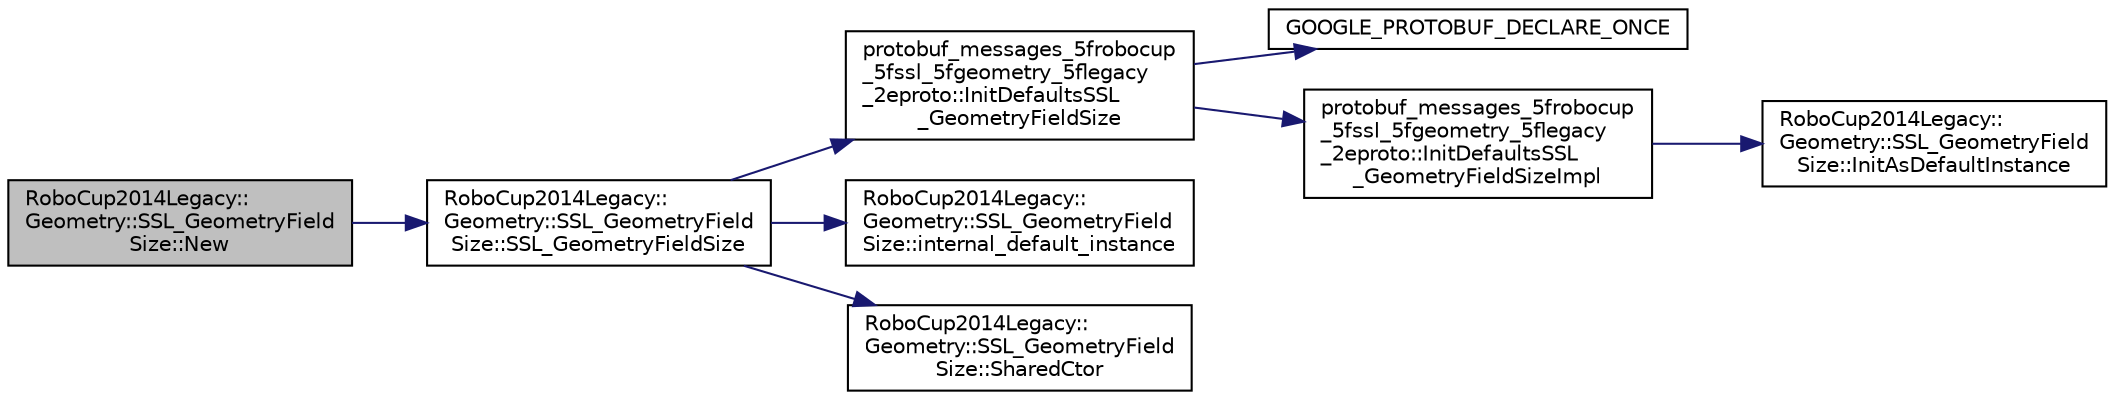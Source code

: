 digraph "RoboCup2014Legacy::Geometry::SSL_GeometryFieldSize::New"
{
 // INTERACTIVE_SVG=YES
  edge [fontname="Helvetica",fontsize="10",labelfontname="Helvetica",labelfontsize="10"];
  node [fontname="Helvetica",fontsize="10",shape=record];
  rankdir="LR";
  Node1 [label="RoboCup2014Legacy::\lGeometry::SSL_GeometryField\lSize::New",height=0.2,width=0.4,color="black", fillcolor="grey75", style="filled", fontcolor="black"];
  Node1 -> Node2 [color="midnightblue",fontsize="10",style="solid",fontname="Helvetica"];
  Node2 [label="RoboCup2014Legacy::\lGeometry::SSL_GeometryField\lSize::SSL_GeometryFieldSize",height=0.2,width=0.4,color="black", fillcolor="white", style="filled",URL="$d5/d4b/class_robo_cup2014_legacy_1_1_geometry_1_1_s_s_l___geometry_field_size.html#a95e2f3397a04ef8f2ce3c7b9b4ec4aaf"];
  Node2 -> Node3 [color="midnightblue",fontsize="10",style="solid",fontname="Helvetica"];
  Node3 [label="protobuf_messages_5frobocup\l_5fssl_5fgeometry_5flegacy\l_2eproto::InitDefaultsSSL\l_GeometryFieldSize",height=0.2,width=0.4,color="black", fillcolor="white", style="filled",URL="$de/d4b/namespaceprotobuf__messages__5frobocup__5fssl__5fgeometry__5flegacy__2eproto.html#a123c32206582f867869c30627d8f74f3"];
  Node3 -> Node4 [color="midnightblue",fontsize="10",style="solid",fontname="Helvetica"];
  Node4 [label="GOOGLE_PROTOBUF_DECLARE_ONCE",height=0.2,width=0.4,color="black", fillcolor="white", style="filled",URL="$dc/d7f/gr_sim___commands_8pb_8cc.html#a1d3ccec64057afcccc8385041a5b5df7"];
  Node3 -> Node5 [color="midnightblue",fontsize="10",style="solid",fontname="Helvetica"];
  Node5 [label="protobuf_messages_5frobocup\l_5fssl_5fgeometry_5flegacy\l_2eproto::InitDefaultsSSL\l_GeometryFieldSizeImpl",height=0.2,width=0.4,color="black", fillcolor="white", style="filled",URL="$de/d4b/namespaceprotobuf__messages__5frobocup__5fssl__5fgeometry__5flegacy__2eproto.html#a9cc09e8589d19fae5a892b68789acf4f"];
  Node5 -> Node6 [color="midnightblue",fontsize="10",style="solid",fontname="Helvetica"];
  Node6 [label="RoboCup2014Legacy::\lGeometry::SSL_GeometryField\lSize::InitAsDefaultInstance",height=0.2,width=0.4,color="black", fillcolor="white", style="filled",URL="$d5/d4b/class_robo_cup2014_legacy_1_1_geometry_1_1_s_s_l___geometry_field_size.html#a371a676c3c37670304e6b29daca758f3"];
  Node2 -> Node7 [color="midnightblue",fontsize="10",style="solid",fontname="Helvetica"];
  Node7 [label="RoboCup2014Legacy::\lGeometry::SSL_GeometryField\lSize::internal_default_instance",height=0.2,width=0.4,color="black", fillcolor="white", style="filled",URL="$d5/d4b/class_robo_cup2014_legacy_1_1_geometry_1_1_s_s_l___geometry_field_size.html#a6e973d5eee458054fbf29e1e7f9d0f4f"];
  Node2 -> Node8 [color="midnightblue",fontsize="10",style="solid",fontname="Helvetica"];
  Node8 [label="RoboCup2014Legacy::\lGeometry::SSL_GeometryField\lSize::SharedCtor",height=0.2,width=0.4,color="black", fillcolor="white", style="filled",URL="$d5/d4b/class_robo_cup2014_legacy_1_1_geometry_1_1_s_s_l___geometry_field_size.html#abdc6ae76915b5d8b473fc45857e04863"];
}
